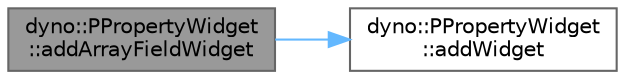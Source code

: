 digraph "dyno::PPropertyWidget::addArrayFieldWidget"
{
 // LATEX_PDF_SIZE
  bgcolor="transparent";
  edge [fontname=Helvetica,fontsize=10,labelfontname=Helvetica,labelfontsize=10];
  node [fontname=Helvetica,fontsize=10,shape=box,height=0.2,width=0.4];
  rankdir="LR";
  Node1 [id="Node000001",label="dyno::PPropertyWidget\l::addArrayFieldWidget",height=0.2,width=0.4,color="gray40", fillcolor="grey60", style="filled", fontcolor="black",tooltip=" "];
  Node1 -> Node2 [id="edge1_Node000001_Node000002",color="steelblue1",style="solid",tooltip=" "];
  Node2 [id="Node000002",label="dyno::PPropertyWidget\l::addWidget",height=0.2,width=0.4,color="grey40", fillcolor="white", style="filled",URL="$classdyno_1_1_p_property_widget.html#a64c642055df63685fdff4a38bb05546c",tooltip=" "];
}
